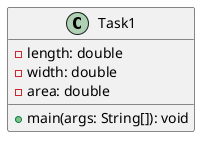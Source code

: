 @startuml
class Task1 {
    + main(args: String[]): void
    - length: double
    - width: double
    - area: double
}
@enduml